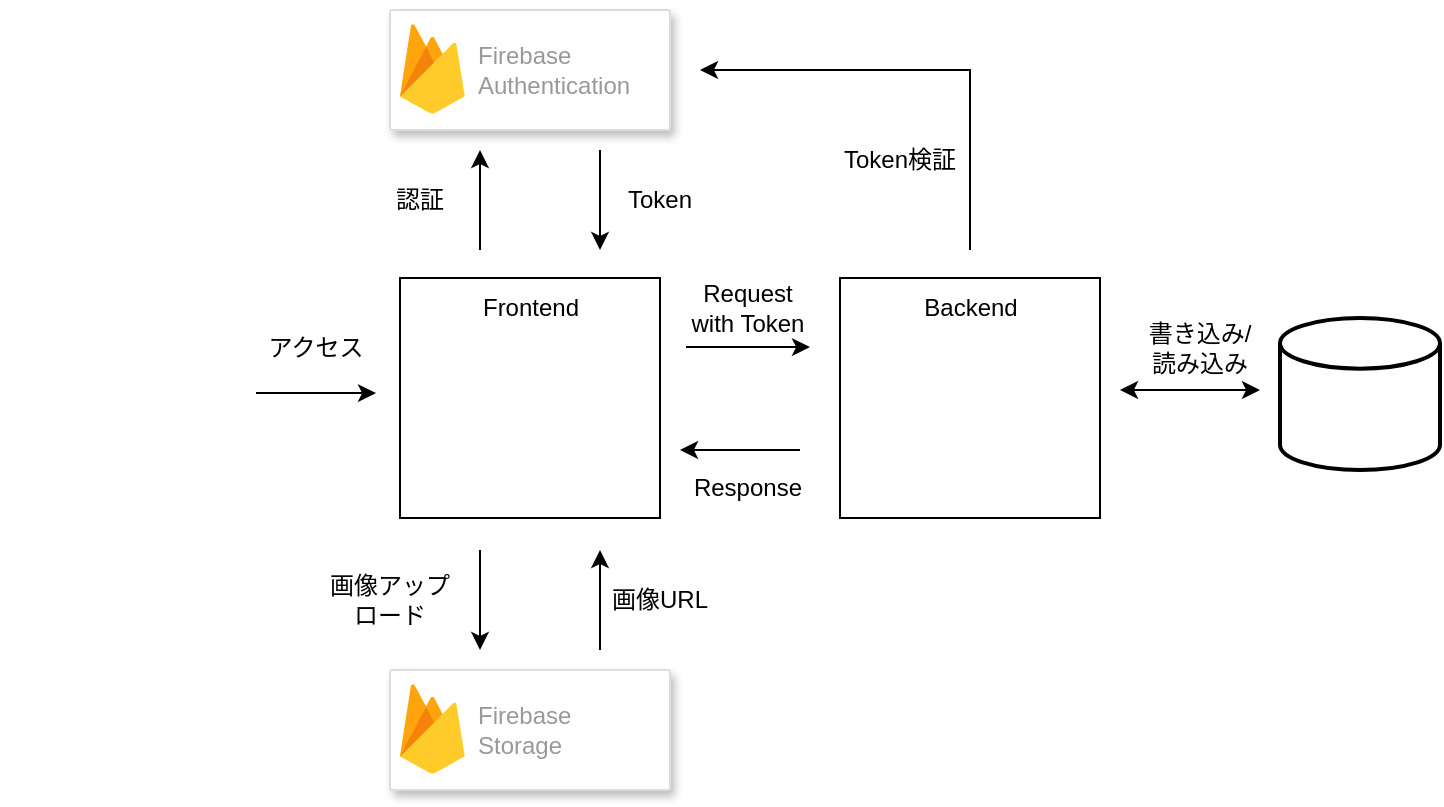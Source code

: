 <mxfile><diagram id="KpOHPV_rzNG_yDhQG_NP" name="ページ1"><mxGraphModel dx="211" dy="231" grid="1" gridSize="10" guides="1" tooltips="1" connect="1" arrows="1" fold="1" page="1" pageScale="1" pageWidth="827" pageHeight="1169" math="0" shadow="0"><root><mxCell id="0"/><mxCell id="1" parent="0"/><mxCell id="gSGawUeqhWz8ziXvuutc-2" value="" style="shape=image;html=1;verticalAlign=top;verticalLabelPosition=bottom;labelBackgroundColor=#ffffff;imageAspect=0;aspect=fixed;image=https://cdn3.iconfinder.com/data/icons/essential-pack-2/48/26-Smartphone-128.png" parent="1" vertex="1"><mxGeometry x="40" y="150" width="128" height="128" as="geometry"/></mxCell><mxCell id="gSGawUeqhWz8ziXvuutc-12" value="" style="strokeColor=#dddddd;shadow=1;strokeWidth=1;rounded=1;absoluteArcSize=1;arcSize=2;" parent="1" vertex="1"><mxGeometry x="235" y="350" width="140" height="60" as="geometry"/></mxCell><mxCell id="gSGawUeqhWz8ziXvuutc-13" value="Firebase&amp;nbsp;&lt;br&gt;Storage" style="sketch=0;dashed=0;connectable=0;html=1;fillColor=#5184F3;strokeColor=none;shape=mxgraph.gcp2.firebase;part=1;labelPosition=right;verticalLabelPosition=middle;align=left;verticalAlign=middle;spacingLeft=5;fontColor=#999999;fontSize=12;" parent="gSGawUeqhWz8ziXvuutc-12" vertex="1"><mxGeometry width="32.4" height="45" relative="1" as="geometry"><mxPoint x="5" y="7" as="offset"/></mxGeometry></mxCell><mxCell id="gSGawUeqhWz8ziXvuutc-16" value="" style="strokeColor=#dddddd;shadow=1;strokeWidth=1;rounded=1;absoluteArcSize=1;arcSize=2;" parent="1" vertex="1"><mxGeometry x="235" y="20" width="140" height="60" as="geometry"/></mxCell><mxCell id="gSGawUeqhWz8ziXvuutc-17" value="Firebase&amp;nbsp;&lt;br&gt;Authentication" style="sketch=0;dashed=0;connectable=0;html=1;fillColor=#5184F3;strokeColor=none;shape=mxgraph.gcp2.firebase;part=1;labelPosition=right;verticalLabelPosition=middle;align=left;verticalAlign=middle;spacingLeft=5;fontColor=#999999;fontSize=12;" parent="gSGawUeqhWz8ziXvuutc-16" vertex="1"><mxGeometry width="32.4" height="45" relative="1" as="geometry"><mxPoint x="5" y="7" as="offset"/></mxGeometry></mxCell><mxCell id="gSGawUeqhWz8ziXvuutc-18" value="" style="group" parent="1" vertex="1" connectable="0"><mxGeometry x="240" y="154" width="130" height="120" as="geometry"/></mxCell><mxCell id="gSGawUeqhWz8ziXvuutc-4" value="" style="rounded=0;whiteSpace=wrap;html=1;" parent="gSGawUeqhWz8ziXvuutc-18" vertex="1"><mxGeometry width="130" height="120" as="geometry"/></mxCell><mxCell id="gSGawUeqhWz8ziXvuutc-5" value="" style="shape=image;html=1;verticalAlign=top;verticalLabelPosition=bottom;labelBackgroundColor=#ffffff;imageAspect=0;aspect=fixed;image=https://cdn1.iconfinder.com/data/icons/unicons-line-vol-5/24/react-128.png" parent="gSGawUeqhWz8ziXvuutc-18" vertex="1"><mxGeometry x="25.5" y="30" width="79" height="79" as="geometry"/></mxCell><mxCell id="gSGawUeqhWz8ziXvuutc-6" value="Frontend" style="text;html=1;align=center;verticalAlign=middle;resizable=0;points=[];autosize=1;strokeColor=none;fillColor=none;" parent="gSGawUeqhWz8ziXvuutc-18" vertex="1"><mxGeometry x="30" width="70" height="30" as="geometry"/></mxCell><mxCell id="gSGawUeqhWz8ziXvuutc-23" value="" style="group" parent="1" vertex="1" connectable="0"><mxGeometry x="460" y="154" width="130" height="120" as="geometry"/></mxCell><mxCell id="gSGawUeqhWz8ziXvuutc-7" value="" style="rounded=0;whiteSpace=wrap;html=1;" parent="gSGawUeqhWz8ziXvuutc-23" vertex="1"><mxGeometry width="130" height="120" as="geometry"/></mxCell><mxCell id="gSGawUeqhWz8ziXvuutc-8" value="Backend" style="text;html=1;align=center;verticalAlign=middle;resizable=0;points=[];autosize=1;strokeColor=none;fillColor=none;" parent="gSGawUeqhWz8ziXvuutc-23" vertex="1"><mxGeometry x="30" width="70" height="30" as="geometry"/></mxCell><mxCell id="gSGawUeqhWz8ziXvuutc-9" value="" style="shape=image;verticalLabelPosition=bottom;labelBackgroundColor=default;verticalAlign=top;aspect=fixed;imageAspect=0;image=https://upload.wikimedia.org/wikipedia/commons/thumb/d/d9/Node.js_logo.svg/1200px-Node.js_logo.svg.png;" parent="gSGawUeqhWz8ziXvuutc-23" vertex="1"><mxGeometry x="20" y="27.06" width="90" height="55.04" as="geometry"/></mxCell><mxCell id="gSGawUeqhWz8ziXvuutc-11" value="" style="shape=image;verticalLabelPosition=bottom;labelBackgroundColor=default;verticalAlign=top;aspect=fixed;imageAspect=0;image=https://expressjs.com/images/express-facebook-share.png;" parent="gSGawUeqhWz8ziXvuutc-23" vertex="1"><mxGeometry x="12.5" y="82.1" width="105" height="37.9" as="geometry"/></mxCell><mxCell id="gSGawUeqhWz8ziXvuutc-24" value="" style="group" parent="1" vertex="1" connectable="0"><mxGeometry x="680" y="173.99" width="80" height="76" as="geometry"/></mxCell><mxCell id="gSGawUeqhWz8ziXvuutc-20" value="" style="strokeWidth=2;html=1;shape=mxgraph.flowchart.database;whiteSpace=wrap;" parent="gSGawUeqhWz8ziXvuutc-24" vertex="1"><mxGeometry width="80" height="76" as="geometry"/></mxCell><mxCell id="gSGawUeqhWz8ziXvuutc-22" value="" style="shape=image;verticalLabelPosition=bottom;labelBackgroundColor=default;verticalAlign=top;aspect=fixed;imageAspect=0;image=https://cpl.thalesgroup.com/sites/default/files/content/paragraphs/intro/2020-03/postgresql-logo.png;" parent="gSGawUeqhWz8ziXvuutc-24" vertex="1"><mxGeometry x="5" y="6.01" width="70" height="63.98" as="geometry"/></mxCell><mxCell id="gSGawUeqhWz8ziXvuutc-25" value="" style="endArrow=classic;html=1;rounded=0;" parent="1" edge="1"><mxGeometry width="50" height="50" relative="1" as="geometry"><mxPoint x="168" y="211.56" as="sourcePoint"/><mxPoint x="228" y="211.56" as="targetPoint"/></mxGeometry></mxCell><mxCell id="gSGawUeqhWz8ziXvuutc-26" value="" style="endArrow=classic;html=1;rounded=0;exitX=1;exitY=0.25;exitDx=0;exitDy=0;" parent="1" edge="1"><mxGeometry width="50" height="50" relative="1" as="geometry"><mxPoint x="383" y="188.56" as="sourcePoint"/><mxPoint x="445" y="188.56" as="targetPoint"/></mxGeometry></mxCell><mxCell id="gSGawUeqhWz8ziXvuutc-27" value="" style="endArrow=classic;html=1;rounded=0;" parent="1" edge="1"><mxGeometry width="50" height="50" relative="1" as="geometry"><mxPoint x="280" y="140" as="sourcePoint"/><mxPoint x="280" y="90" as="targetPoint"/></mxGeometry></mxCell><mxCell id="gSGawUeqhWz8ziXvuutc-28" value="" style="endArrow=classic;html=1;rounded=0;" parent="1" edge="1"><mxGeometry width="50" height="50" relative="1" as="geometry"><mxPoint x="340" y="90" as="sourcePoint"/><mxPoint x="340" y="140" as="targetPoint"/></mxGeometry></mxCell><mxCell id="gSGawUeqhWz8ziXvuutc-29" value="認証" style="text;html=1;strokeColor=none;fillColor=none;align=center;verticalAlign=middle;whiteSpace=wrap;rounded=0;" parent="1" vertex="1"><mxGeometry x="220" y="100" width="60" height="30" as="geometry"/></mxCell><mxCell id="gSGawUeqhWz8ziXvuutc-30" value="アクセス" style="text;html=1;strokeColor=none;fillColor=none;align=center;verticalAlign=middle;whiteSpace=wrap;rounded=0;" parent="1" vertex="1"><mxGeometry x="168" y="173.99" width="60" height="30" as="geometry"/></mxCell><mxCell id="gSGawUeqhWz8ziXvuutc-31" value="Token" style="text;html=1;strokeColor=none;fillColor=none;align=center;verticalAlign=middle;whiteSpace=wrap;rounded=0;" parent="1" vertex="1"><mxGeometry x="340" y="100" width="60" height="30" as="geometry"/></mxCell><mxCell id="gSGawUeqhWz8ziXvuutc-33" value="Request with Token" style="text;html=1;strokeColor=none;fillColor=none;align=center;verticalAlign=middle;whiteSpace=wrap;rounded=0;" parent="1" vertex="1"><mxGeometry x="384" y="154" width="60" height="30" as="geometry"/></mxCell><mxCell id="gSGawUeqhWz8ziXvuutc-34" value="" style="endArrow=classic;html=1;rounded=0;" parent="1" edge="1"><mxGeometry width="50" height="50" relative="1" as="geometry"><mxPoint x="440" y="240" as="sourcePoint"/><mxPoint x="380" y="240" as="targetPoint"/></mxGeometry></mxCell><mxCell id="gSGawUeqhWz8ziXvuutc-35" value="Response" style="text;html=1;strokeColor=none;fillColor=none;align=center;verticalAlign=middle;whiteSpace=wrap;rounded=0;" parent="1" vertex="1"><mxGeometry x="384" y="244" width="60" height="30" as="geometry"/></mxCell><mxCell id="gSGawUeqhWz8ziXvuutc-37" style="edgeStyle=orthogonalEdgeStyle;rounded=0;orthogonalLoop=1;jettySize=auto;html=1;" parent="1" edge="1"><mxGeometry relative="1" as="geometry"><mxPoint x="525" y="140" as="sourcePoint"/><mxPoint x="390" y="50" as="targetPoint"/><Array as="points"><mxPoint x="525" y="50"/></Array></mxGeometry></mxCell><mxCell id="gSGawUeqhWz8ziXvuutc-38" value="Token検証" style="text;html=1;strokeColor=none;fillColor=none;align=center;verticalAlign=middle;whiteSpace=wrap;rounded=0;" parent="1" vertex="1"><mxGeometry x="460" y="80" width="60" height="30" as="geometry"/></mxCell><mxCell id="gSGawUeqhWz8ziXvuutc-40" value="" style="endArrow=classic;html=1;rounded=0;" parent="1" edge="1"><mxGeometry width="50" height="50" relative="1" as="geometry"><mxPoint x="280" y="290" as="sourcePoint"/><mxPoint x="280" y="340" as="targetPoint"/></mxGeometry></mxCell><mxCell id="gSGawUeqhWz8ziXvuutc-41" value="" style="endArrow=classic;html=1;rounded=0;" parent="1" edge="1"><mxGeometry width="50" height="50" relative="1" as="geometry"><mxPoint x="340" y="340" as="sourcePoint"/><mxPoint x="340" y="290" as="targetPoint"/></mxGeometry></mxCell><mxCell id="gSGawUeqhWz8ziXvuutc-42" value="画像アップロード" style="text;html=1;strokeColor=none;fillColor=none;align=center;verticalAlign=middle;whiteSpace=wrap;rounded=0;" parent="1" vertex="1"><mxGeometry x="200" y="300" width="70" height="30" as="geometry"/></mxCell><mxCell id="gSGawUeqhWz8ziXvuutc-43" value="画像URL" style="text;html=1;strokeColor=none;fillColor=none;align=center;verticalAlign=middle;whiteSpace=wrap;rounded=0;" parent="1" vertex="1"><mxGeometry x="340" y="300" width="60" height="30" as="geometry"/></mxCell><mxCell id="gSGawUeqhWz8ziXvuutc-44" value="" style="endArrow=classic;startArrow=classic;html=1;rounded=0;" parent="1" edge="1"><mxGeometry width="50" height="50" relative="1" as="geometry"><mxPoint x="600" y="210" as="sourcePoint"/><mxPoint x="670" y="210" as="targetPoint"/></mxGeometry></mxCell><mxCell id="gSGawUeqhWz8ziXvuutc-45" value="書き込み/読み込み" style="text;html=1;strokeColor=none;fillColor=none;align=center;verticalAlign=middle;whiteSpace=wrap;rounded=0;" parent="1" vertex="1"><mxGeometry x="610" y="173.99" width="60" height="30" as="geometry"/></mxCell></root></mxGraphModel></diagram></mxfile>